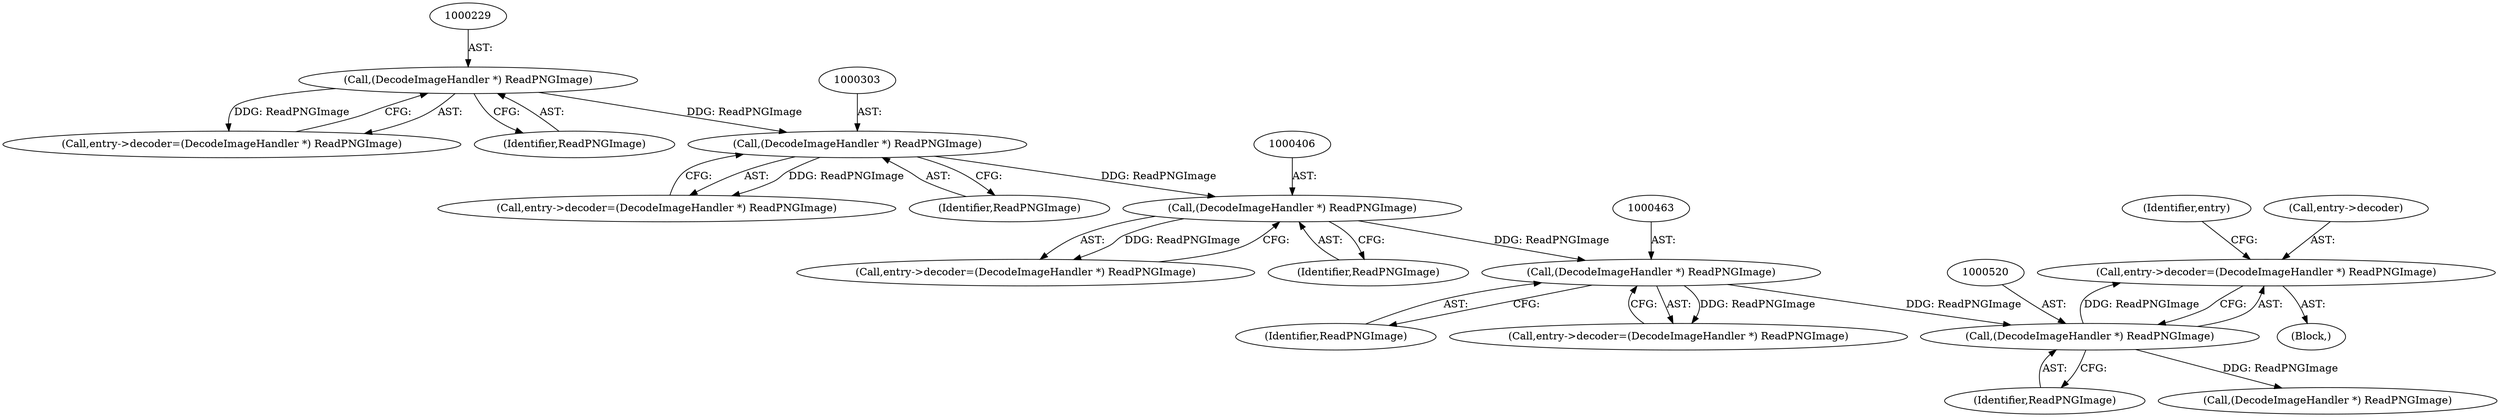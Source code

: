 digraph "0_ImageMagick_aa84944b405acebbeefe871d0f64969b9e9f31ac_1@pointer" {
"1000515" [label="(Call,entry->decoder=(DecodeImageHandler *) ReadPNGImage)"];
"1000519" [label="(Call,(DecodeImageHandler *) ReadPNGImage)"];
"1000462" [label="(Call,(DecodeImageHandler *) ReadPNGImage)"];
"1000405" [label="(Call,(DecodeImageHandler *) ReadPNGImage)"];
"1000302" [label="(Call,(DecodeImageHandler *) ReadPNGImage)"];
"1000228" [label="(Call,(DecodeImageHandler *) ReadPNGImage)"];
"1000228" [label="(Call,(DecodeImageHandler *) ReadPNGImage)"];
"1000516" [label="(Call,entry->decoder)"];
"1000462" [label="(Call,(DecodeImageHandler *) ReadPNGImage)"];
"1000405" [label="(Call,(DecodeImageHandler *) ReadPNGImage)"];
"1000464" [label="(Identifier,ReadPNGImage)"];
"1000458" [label="(Call,entry->decoder=(DecodeImageHandler *) ReadPNGImage)"];
"1000230" [label="(Identifier,ReadPNGImage)"];
"1000401" [label="(Call,entry->decoder=(DecodeImageHandler *) ReadPNGImage)"];
"1000407" [label="(Identifier,ReadPNGImage)"];
"1000298" [label="(Call,entry->decoder=(DecodeImageHandler *) ReadPNGImage)"];
"1000102" [label="(Block,)"];
"1000304" [label="(Identifier,ReadPNGImage)"];
"1000524" [label="(Identifier,entry)"];
"1000521" [label="(Identifier,ReadPNGImage)"];
"1000224" [label="(Call,entry->decoder=(DecodeImageHandler *) ReadPNGImage)"];
"1000576" [label="(Call,(DecodeImageHandler *) ReadPNGImage)"];
"1000302" [label="(Call,(DecodeImageHandler *) ReadPNGImage)"];
"1000519" [label="(Call,(DecodeImageHandler *) ReadPNGImage)"];
"1000515" [label="(Call,entry->decoder=(DecodeImageHandler *) ReadPNGImage)"];
"1000515" -> "1000102"  [label="AST: "];
"1000515" -> "1000519"  [label="CFG: "];
"1000516" -> "1000515"  [label="AST: "];
"1000519" -> "1000515"  [label="AST: "];
"1000524" -> "1000515"  [label="CFG: "];
"1000519" -> "1000515"  [label="DDG: ReadPNGImage"];
"1000519" -> "1000521"  [label="CFG: "];
"1000520" -> "1000519"  [label="AST: "];
"1000521" -> "1000519"  [label="AST: "];
"1000462" -> "1000519"  [label="DDG: ReadPNGImage"];
"1000519" -> "1000576"  [label="DDG: ReadPNGImage"];
"1000462" -> "1000458"  [label="AST: "];
"1000462" -> "1000464"  [label="CFG: "];
"1000463" -> "1000462"  [label="AST: "];
"1000464" -> "1000462"  [label="AST: "];
"1000458" -> "1000462"  [label="CFG: "];
"1000462" -> "1000458"  [label="DDG: ReadPNGImage"];
"1000405" -> "1000462"  [label="DDG: ReadPNGImage"];
"1000405" -> "1000401"  [label="AST: "];
"1000405" -> "1000407"  [label="CFG: "];
"1000406" -> "1000405"  [label="AST: "];
"1000407" -> "1000405"  [label="AST: "];
"1000401" -> "1000405"  [label="CFG: "];
"1000405" -> "1000401"  [label="DDG: ReadPNGImage"];
"1000302" -> "1000405"  [label="DDG: ReadPNGImage"];
"1000302" -> "1000298"  [label="AST: "];
"1000302" -> "1000304"  [label="CFG: "];
"1000303" -> "1000302"  [label="AST: "];
"1000304" -> "1000302"  [label="AST: "];
"1000298" -> "1000302"  [label="CFG: "];
"1000302" -> "1000298"  [label="DDG: ReadPNGImage"];
"1000228" -> "1000302"  [label="DDG: ReadPNGImage"];
"1000228" -> "1000224"  [label="AST: "];
"1000228" -> "1000230"  [label="CFG: "];
"1000229" -> "1000228"  [label="AST: "];
"1000230" -> "1000228"  [label="AST: "];
"1000224" -> "1000228"  [label="CFG: "];
"1000228" -> "1000224"  [label="DDG: ReadPNGImage"];
}
